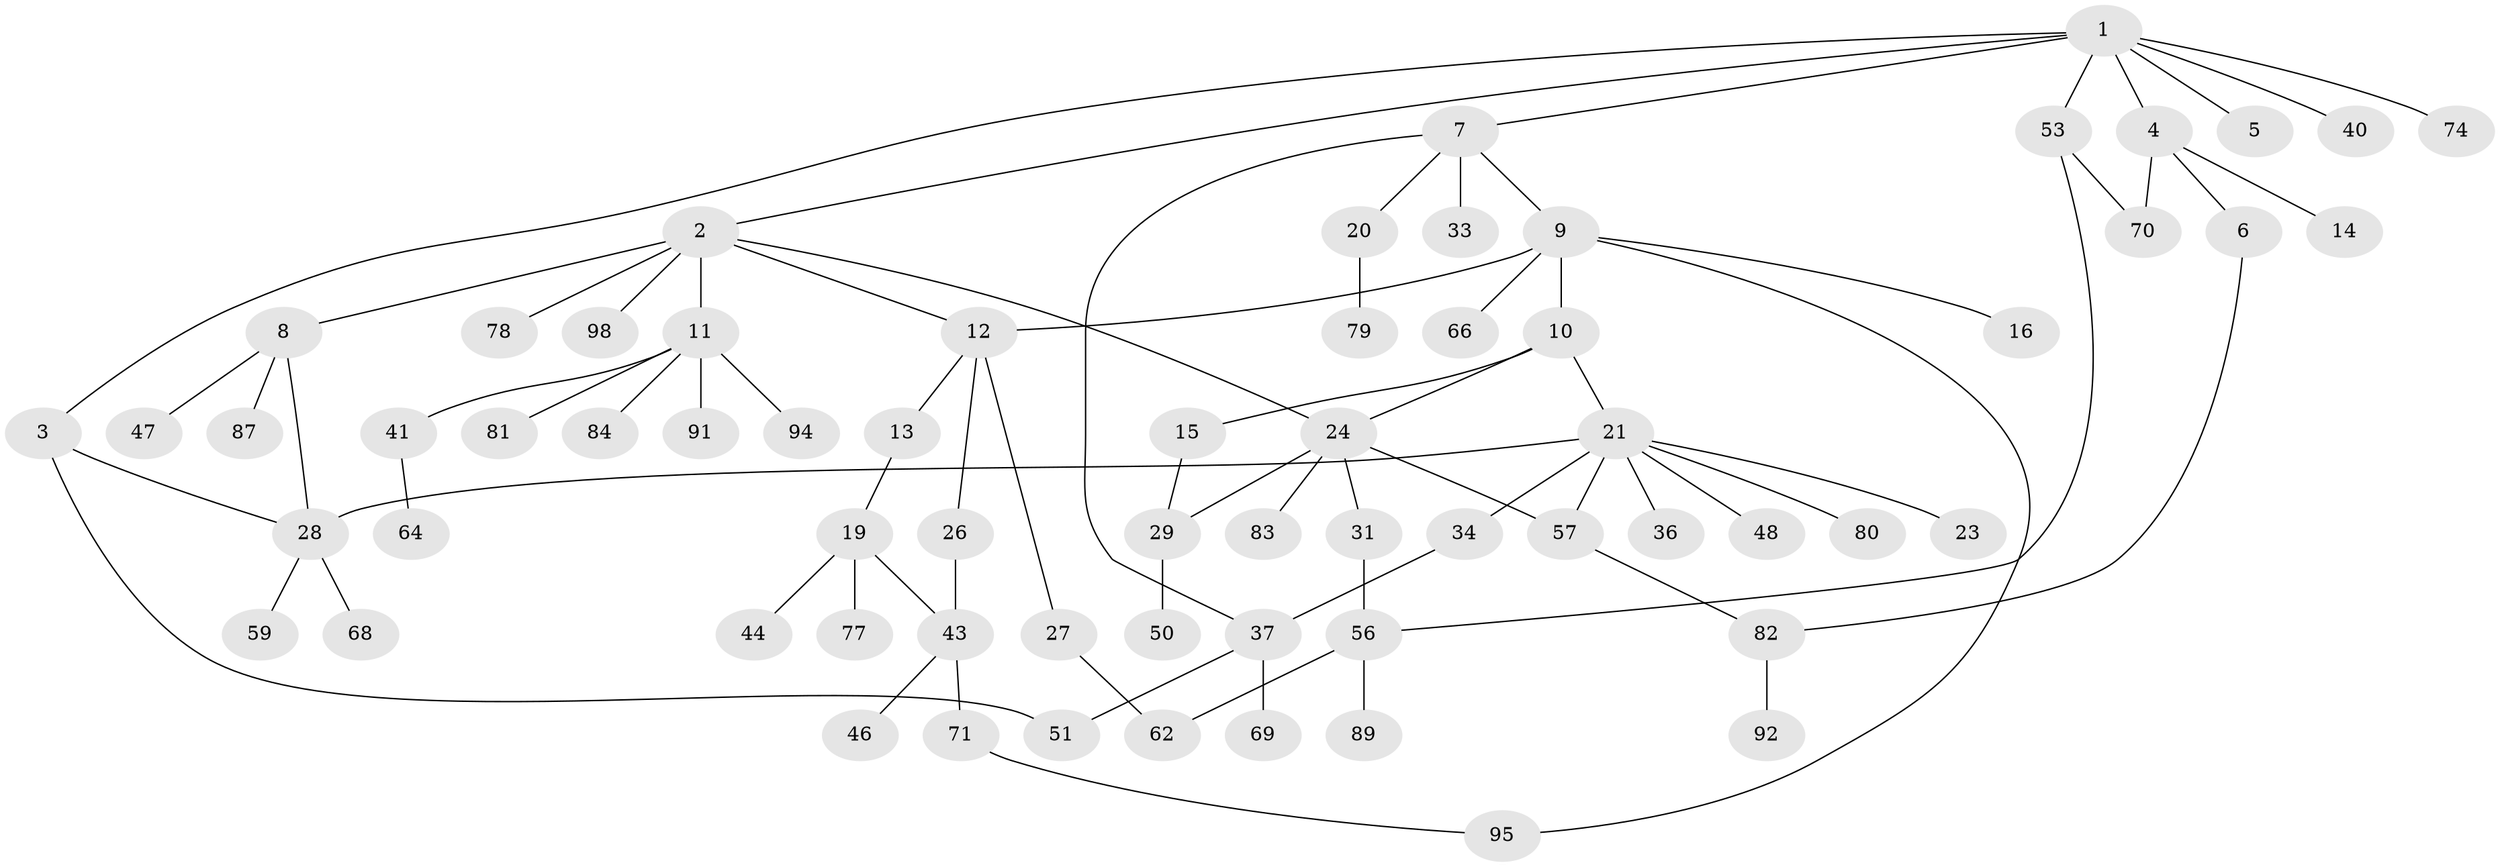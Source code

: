 // original degree distribution, {6: 0.050505050505050504, 3: 0.21212121212121213, 5: 0.08080808080808081, 1: 0.46464646464646464, 7: 0.010101010101010102, 4: 0.020202020202020204, 2: 0.16161616161616163}
// Generated by graph-tools (version 1.1) at 2025/41/03/06/25 10:41:25]
// undirected, 66 vertices, 79 edges
graph export_dot {
graph [start="1"]
  node [color=gray90,style=filled];
  1 [super="+18"];
  2 [super="+25"];
  3 [super="+35"];
  4 [super="+38"];
  5;
  6 [super="+17"];
  7 [super="+99"];
  8 [super="+97"];
  9 [super="+32"];
  10 [super="+86"];
  11 [super="+55"];
  12 [super="+65"];
  13 [super="+93"];
  14;
  15 [super="+30"];
  16;
  19 [super="+67"];
  20 [super="+90"];
  21 [super="+22"];
  23;
  24 [super="+52"];
  26 [super="+96"];
  27 [super="+49"];
  28 [super="+54"];
  29 [super="+61"];
  31 [super="+73"];
  33 [super="+42"];
  34 [super="+45"];
  36;
  37 [super="+39"];
  40;
  41;
  43 [super="+58"];
  44;
  46;
  47;
  48;
  50;
  51;
  53 [super="+63"];
  56 [super="+72"];
  57 [super="+60"];
  59;
  62 [super="+76"];
  64;
  66;
  68;
  69 [super="+75"];
  70 [super="+88"];
  71 [super="+85"];
  74;
  77;
  78;
  79;
  80;
  81;
  82;
  83;
  84;
  87;
  89;
  91;
  92;
  94;
  95;
  98;
  1 -- 2;
  1 -- 3;
  1 -- 4;
  1 -- 5;
  1 -- 7;
  1 -- 40;
  1 -- 74;
  1 -- 53;
  2 -- 8;
  2 -- 11;
  2 -- 12;
  2 -- 24;
  2 -- 78;
  2 -- 98;
  3 -- 51;
  3 -- 28;
  4 -- 6;
  4 -- 14;
  4 -- 70;
  6 -- 82;
  7 -- 9;
  7 -- 20;
  7 -- 33;
  7 -- 37;
  8 -- 28;
  8 -- 47;
  8 -- 87;
  9 -- 10;
  9 -- 16;
  9 -- 66;
  9 -- 95;
  9 -- 12;
  10 -- 15;
  10 -- 21;
  10 -- 24;
  11 -- 41;
  11 -- 84;
  11 -- 91;
  11 -- 81;
  11 -- 94;
  12 -- 13;
  12 -- 26;
  12 -- 27;
  13 -- 19;
  15 -- 29;
  19 -- 43;
  19 -- 44;
  19 -- 77;
  20 -- 79;
  21 -- 48;
  21 -- 80;
  21 -- 34;
  21 -- 36;
  21 -- 23;
  21 -- 57;
  21 -- 28;
  24 -- 29;
  24 -- 31;
  24 -- 83;
  24 -- 57;
  26 -- 43;
  27 -- 62;
  28 -- 59;
  28 -- 68;
  29 -- 50;
  31 -- 56;
  34 -- 37;
  37 -- 69 [weight=2];
  37 -- 51;
  41 -- 64;
  43 -- 46;
  43 -- 71;
  53 -- 56;
  53 -- 70;
  56 -- 62;
  56 -- 89;
  57 -- 82;
  71 -- 95;
  82 -- 92;
}
